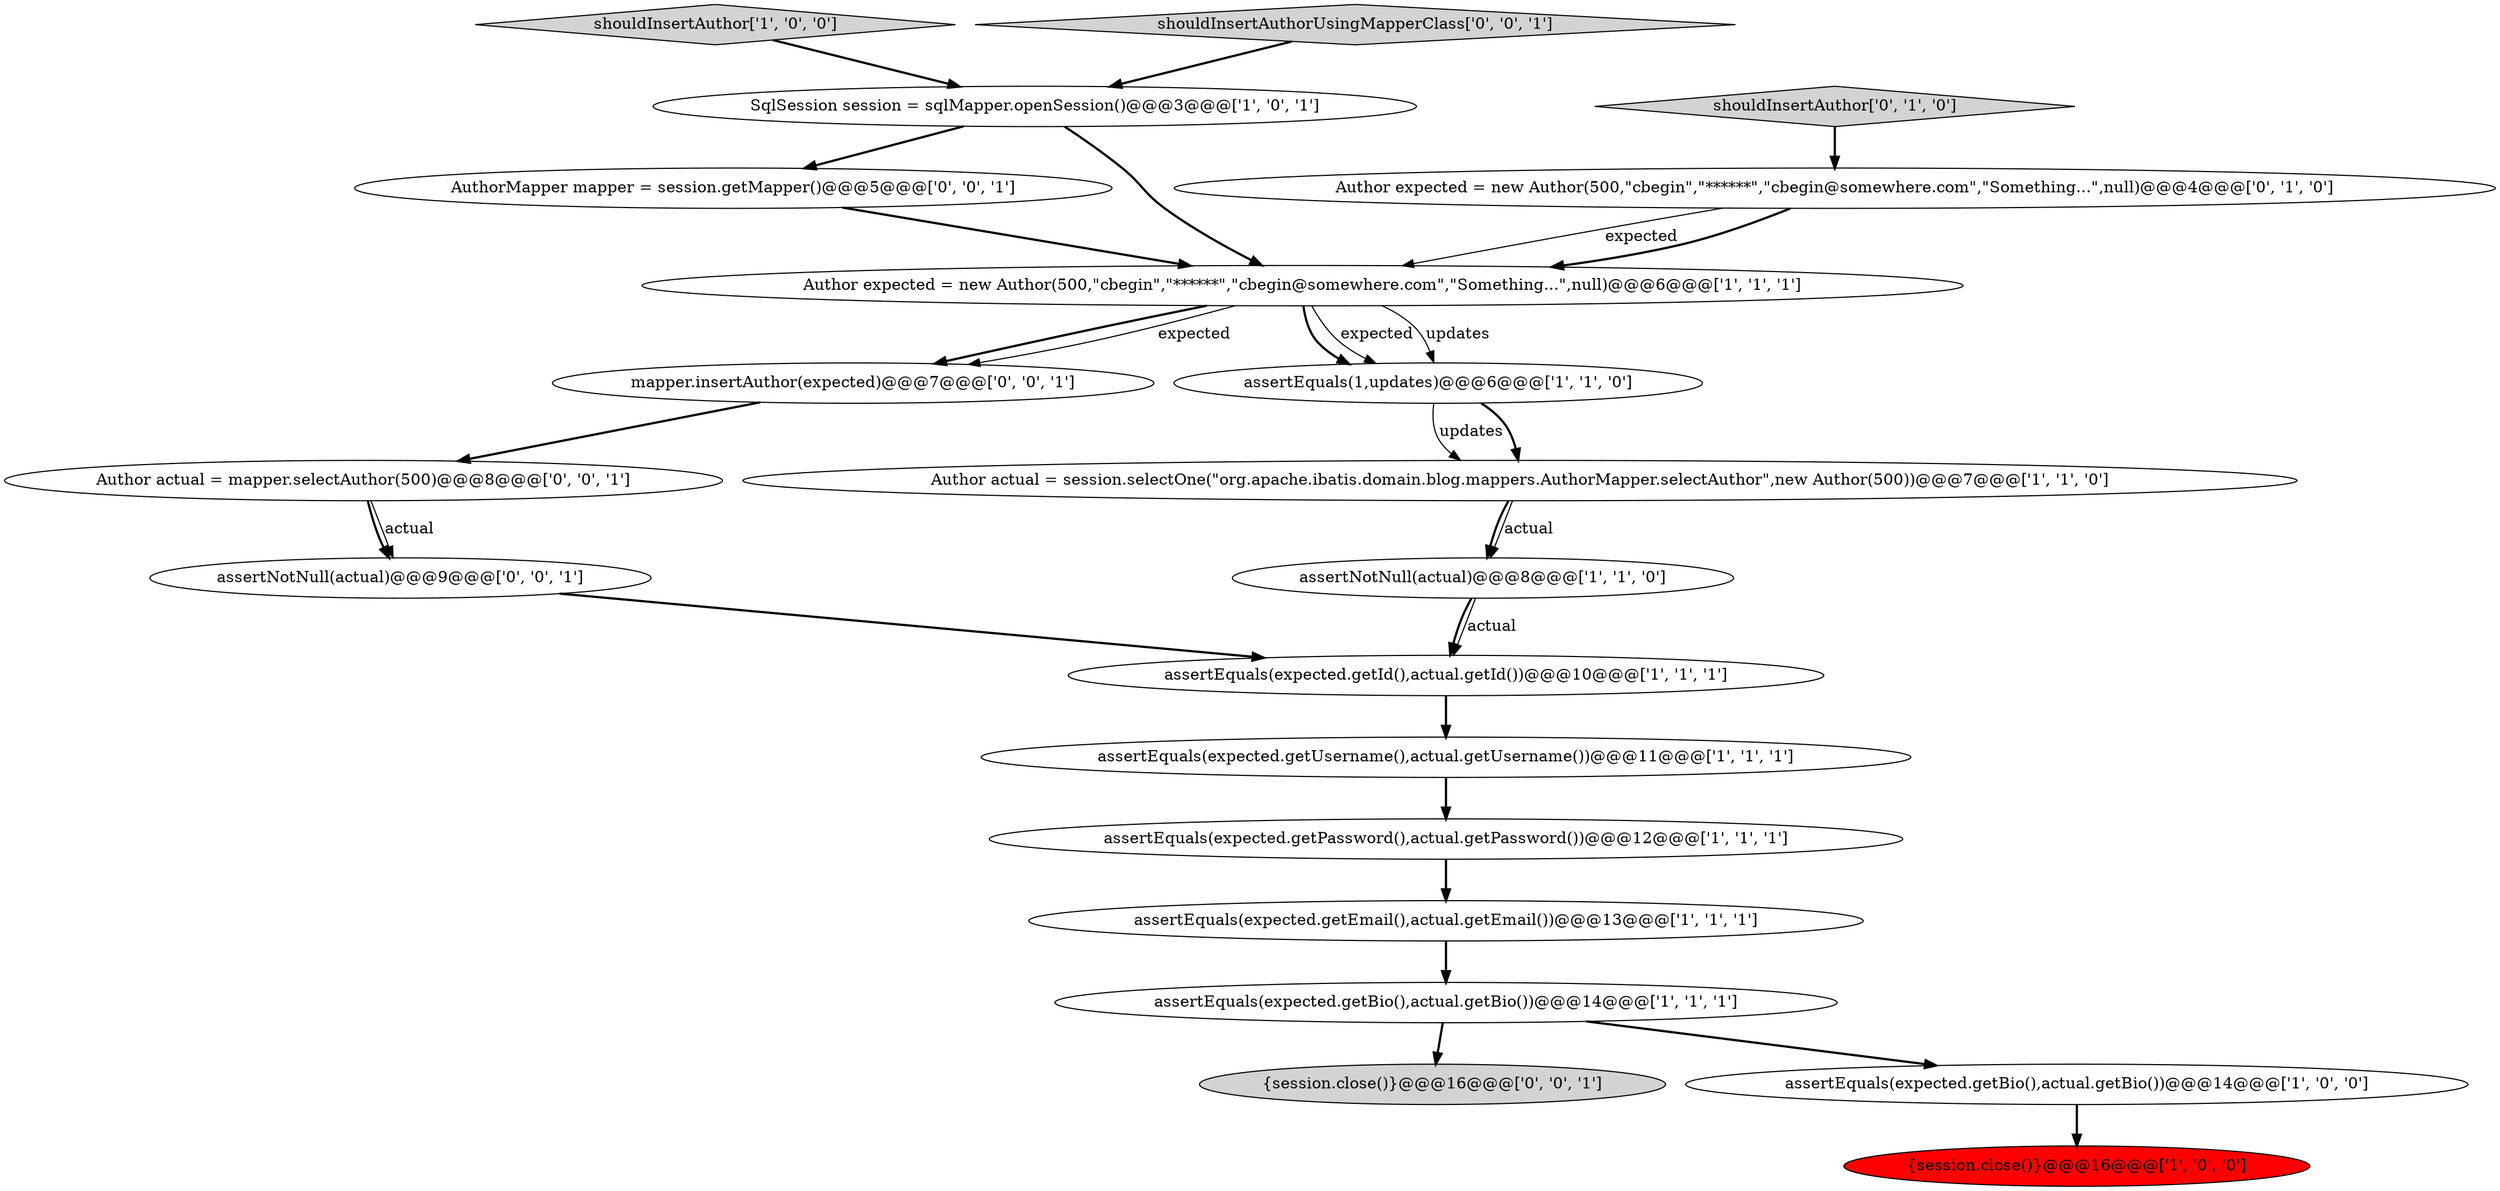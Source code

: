 digraph {
16 [style = filled, label = "AuthorMapper mapper = session.getMapper()@@@5@@@['0', '0', '1']", fillcolor = white, shape = ellipse image = "AAA0AAABBB3BBB"];
0 [style = filled, label = "Author actual = session.selectOne(\"org.apache.ibatis.domain.blog.mappers.AuthorMapper.selectAuthor\",new Author(500))@@@7@@@['1', '1', '0']", fillcolor = white, shape = ellipse image = "AAA0AAABBB1BBB"];
3 [style = filled, label = "SqlSession session = sqlMapper.openSession()@@@3@@@['1', '0', '1']", fillcolor = white, shape = ellipse image = "AAA0AAABBB1BBB"];
19 [style = filled, label = "mapper.insertAuthor(expected)@@@7@@@['0', '0', '1']", fillcolor = white, shape = ellipse image = "AAA0AAABBB3BBB"];
5 [style = filled, label = "assertEquals(expected.getUsername(),actual.getUsername())@@@11@@@['1', '1', '1']", fillcolor = white, shape = ellipse image = "AAA0AAABBB1BBB"];
11 [style = filled, label = "Author expected = new Author(500,\"cbegin\",\"******\",\"cbegin@somewhere.com\",\"Something...\",null)@@@6@@@['1', '1', '1']", fillcolor = white, shape = ellipse image = "AAA0AAABBB1BBB"];
10 [style = filled, label = "assertEquals(expected.getBio(),actual.getBio())@@@14@@@['1', '1', '1']", fillcolor = white, shape = ellipse image = "AAA0AAABBB1BBB"];
4 [style = filled, label = "assertEquals(1,updates)@@@6@@@['1', '1', '0']", fillcolor = white, shape = ellipse image = "AAA0AAABBB1BBB"];
12 [style = filled, label = "assertEquals(expected.getEmail(),actual.getEmail())@@@13@@@['1', '1', '1']", fillcolor = white, shape = ellipse image = "AAA0AAABBB1BBB"];
1 [style = filled, label = "assertEquals(expected.getId(),actual.getId())@@@10@@@['1', '1', '1']", fillcolor = white, shape = ellipse image = "AAA0AAABBB1BBB"];
2 [style = filled, label = "shouldInsertAuthor['1', '0', '0']", fillcolor = lightgray, shape = diamond image = "AAA0AAABBB1BBB"];
6 [style = filled, label = "assertNotNull(actual)@@@8@@@['1', '1', '0']", fillcolor = white, shape = ellipse image = "AAA0AAABBB1BBB"];
17 [style = filled, label = "assertNotNull(actual)@@@9@@@['0', '0', '1']", fillcolor = white, shape = ellipse image = "AAA0AAABBB3BBB"];
20 [style = filled, label = "Author actual = mapper.selectAuthor(500)@@@8@@@['0', '0', '1']", fillcolor = white, shape = ellipse image = "AAA0AAABBB3BBB"];
15 [style = filled, label = "{session.close()}@@@16@@@['0', '0', '1']", fillcolor = lightgray, shape = ellipse image = "AAA0AAABBB3BBB"];
13 [style = filled, label = "Author expected = new Author(500,\"cbegin\",\"******\",\"cbegin@somewhere.com\",\"Something...\",null)@@@4@@@['0', '1', '0']", fillcolor = white, shape = ellipse image = "AAA0AAABBB2BBB"];
14 [style = filled, label = "shouldInsertAuthor['0', '1', '0']", fillcolor = lightgray, shape = diamond image = "AAA0AAABBB2BBB"];
18 [style = filled, label = "shouldInsertAuthorUsingMapperClass['0', '0', '1']", fillcolor = lightgray, shape = diamond image = "AAA0AAABBB3BBB"];
8 [style = filled, label = "{session.close()}@@@16@@@['1', '0', '0']", fillcolor = red, shape = ellipse image = "AAA1AAABBB1BBB"];
7 [style = filled, label = "assertEquals(expected.getPassword(),actual.getPassword())@@@12@@@['1', '1', '1']", fillcolor = white, shape = ellipse image = "AAA0AAABBB1BBB"];
9 [style = filled, label = "assertEquals(expected.getBio(),actual.getBio())@@@14@@@['1', '0', '0']", fillcolor = white, shape = ellipse image = "AAA0AAABBB1BBB"];
1->5 [style = bold, label=""];
18->3 [style = bold, label=""];
4->0 [style = solid, label="updates"];
20->17 [style = bold, label=""];
16->11 [style = bold, label=""];
10->15 [style = bold, label=""];
17->1 [style = bold, label=""];
0->6 [style = bold, label=""];
7->12 [style = bold, label=""];
19->20 [style = bold, label=""];
2->3 [style = bold, label=""];
13->11 [style = solid, label="expected"];
11->4 [style = bold, label=""];
3->11 [style = bold, label=""];
11->4 [style = solid, label="expected"];
3->16 [style = bold, label=""];
11->19 [style = bold, label=""];
9->8 [style = bold, label=""];
13->11 [style = bold, label=""];
4->0 [style = bold, label=""];
6->1 [style = bold, label=""];
12->10 [style = bold, label=""];
11->4 [style = solid, label="updates"];
6->1 [style = solid, label="actual"];
11->19 [style = solid, label="expected"];
5->7 [style = bold, label=""];
10->9 [style = bold, label=""];
14->13 [style = bold, label=""];
0->6 [style = solid, label="actual"];
20->17 [style = solid, label="actual"];
}
